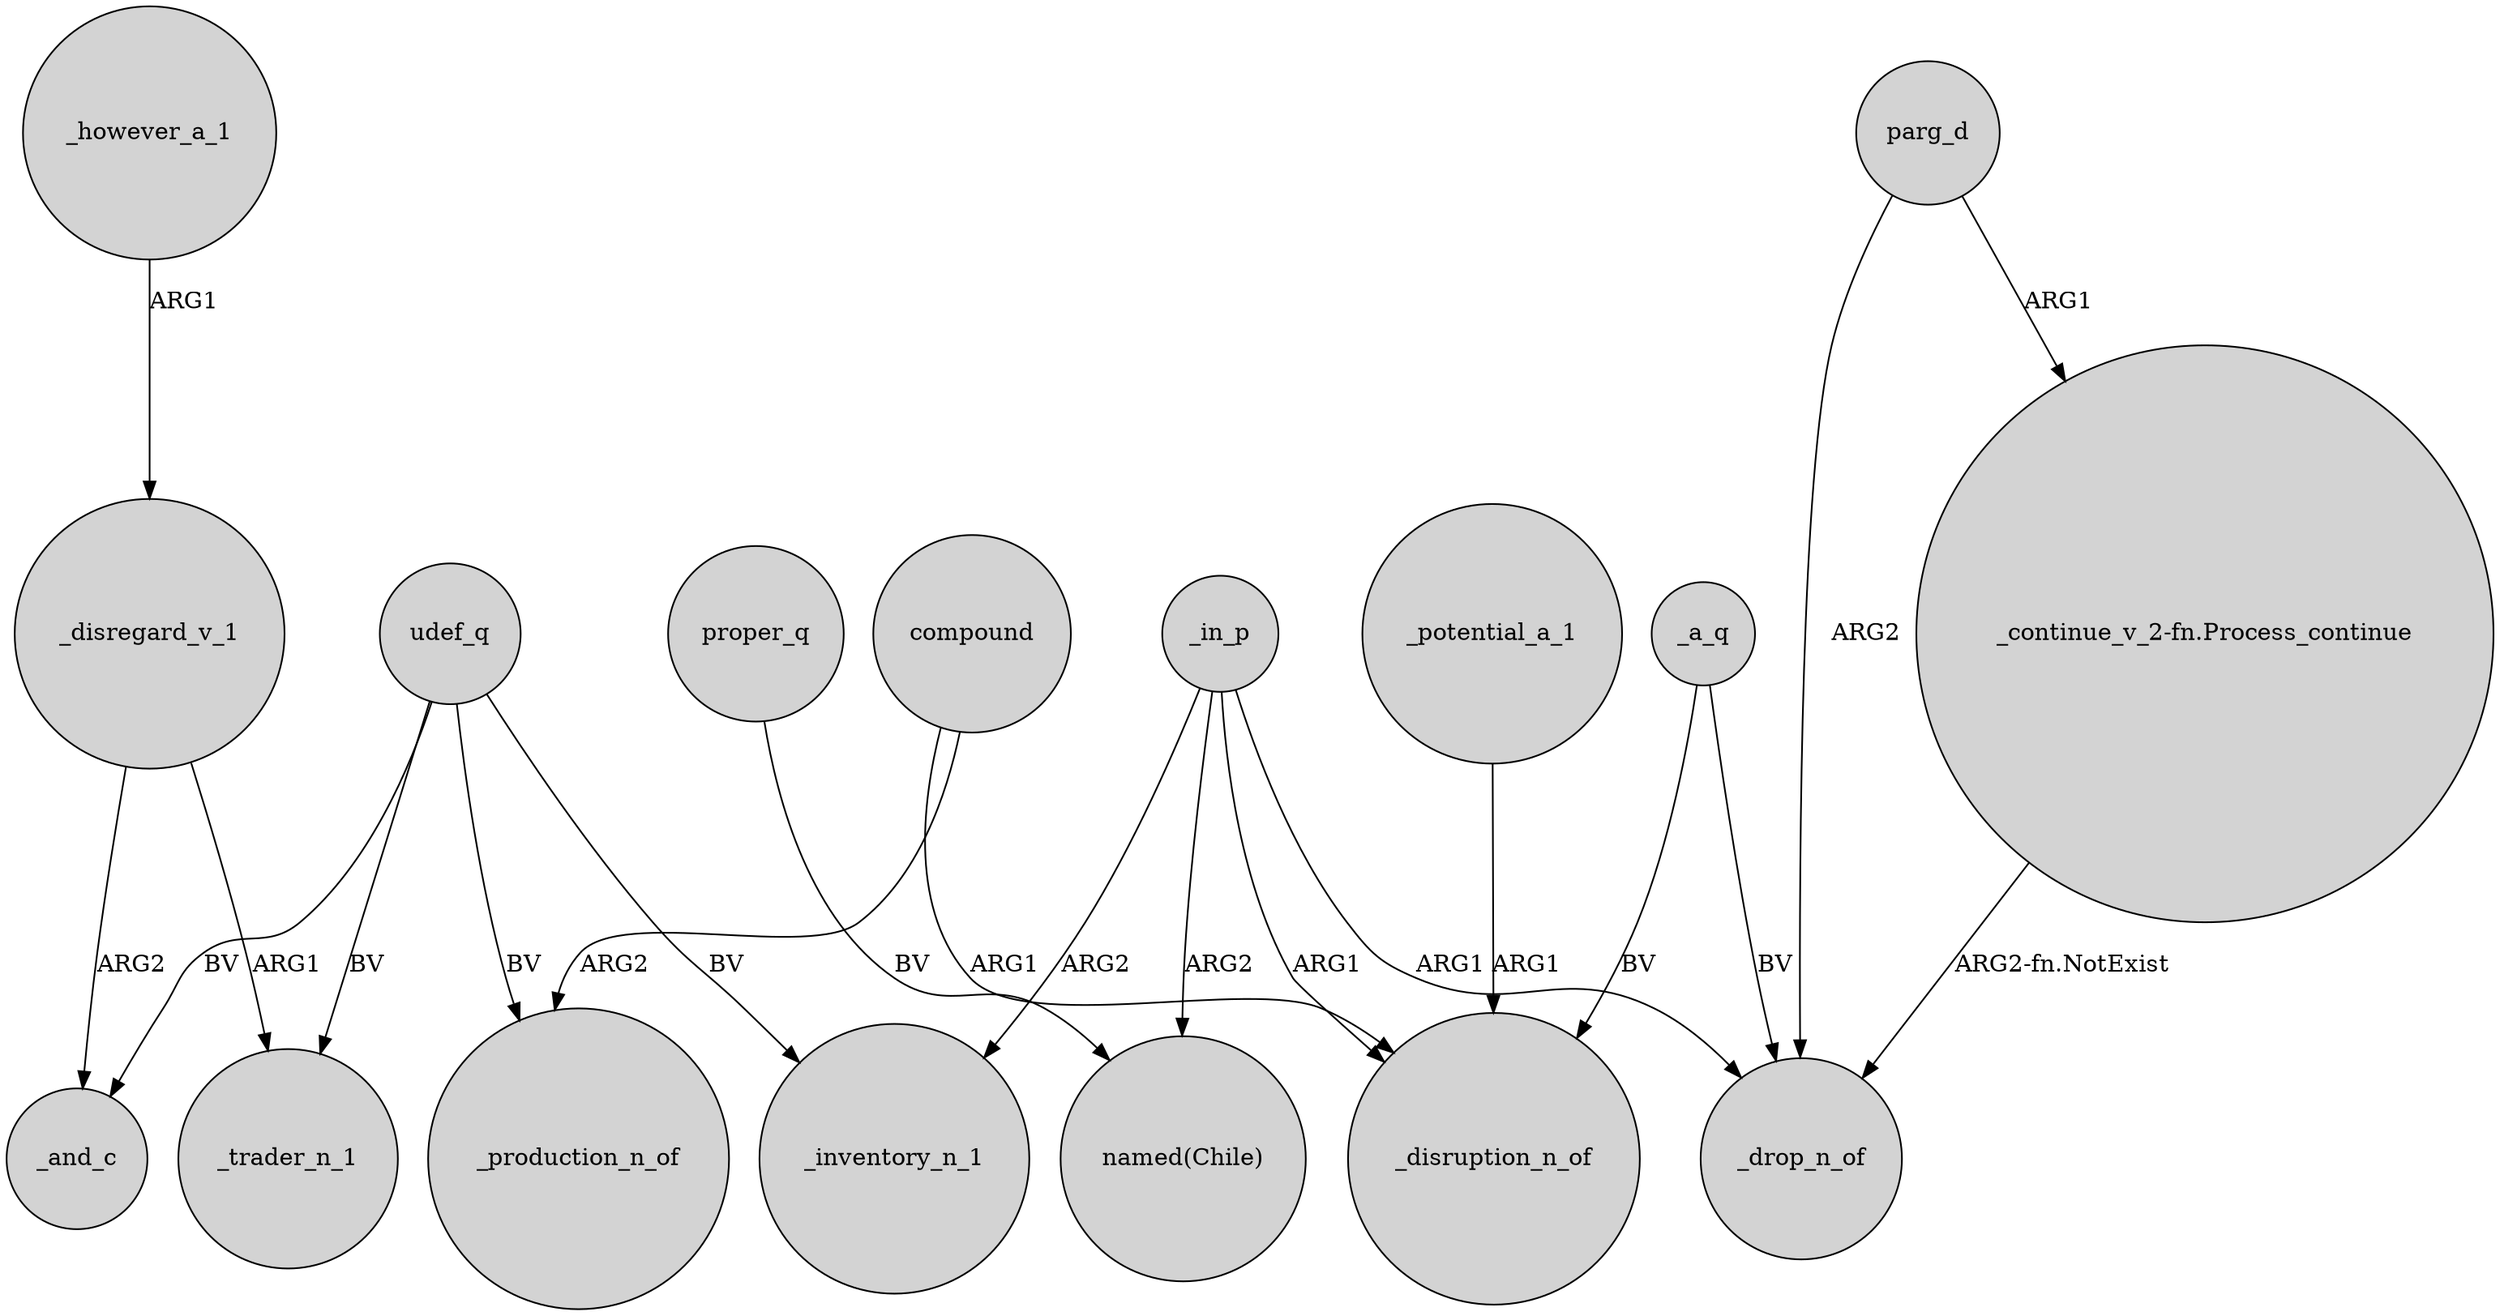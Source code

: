 digraph {
	node [shape=circle style=filled]
	udef_q -> _production_n_of [label=BV]
	_disregard_v_1 -> _trader_n_1 [label=ARG1]
	compound -> _disruption_n_of [label=ARG1]
	parg_d -> _drop_n_of [label=ARG2]
	udef_q -> _trader_n_1 [label=BV]
	parg_d -> "_continue_v_2-fn.Process_continue" [label=ARG1]
	_in_p -> _drop_n_of [label=ARG1]
	_in_p -> _disruption_n_of [label=ARG1]
	_a_q -> _drop_n_of [label=BV]
	compound -> _production_n_of [label=ARG2]
	_disregard_v_1 -> _and_c [label=ARG2]
	_however_a_1 -> _disregard_v_1 [label=ARG1]
	_in_p -> "named(Chile)" [label=ARG2]
	proper_q -> "named(Chile)" [label=BV]
	udef_q -> _inventory_n_1 [label=BV]
	"_continue_v_2-fn.Process_continue" -> _drop_n_of [label="ARG2-fn.NotExist"]
	_a_q -> _disruption_n_of [label=BV]
	udef_q -> _and_c [label=BV]
	_potential_a_1 -> _disruption_n_of [label=ARG1]
	_in_p -> _inventory_n_1 [label=ARG2]
}
